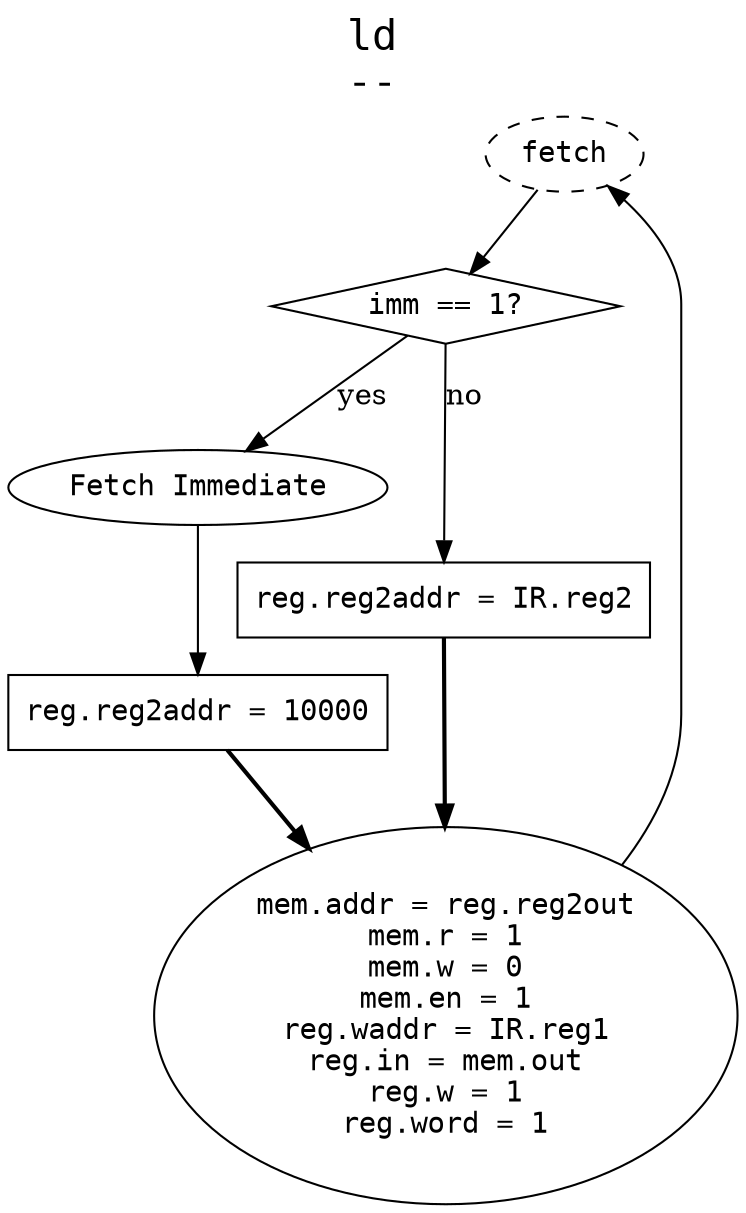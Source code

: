 digraph ld {
	label="ld\n--\n";
	labelloc="t";
	fontsize=20;
	fontname="mono";

	node [shape=oval, fontname="mono"];
	fetch [style=dashed];
	FetchImm [label="Fetch Immediate"];
	Load [label="mem.addr = reg.reg2out\nmem.r = 1\nmem.w = 0\nmem.en = 1\nreg.waddr = IR.reg1\nreg.in = mem.out\nreg.w = 1\nreg.word = 1"];

	node [shape=diamond, fontname="mono"];
	IsImm [label="imm == 1?"];

	node [shape=rect, fontname="mono"];
	Reg2 [label="reg.reg2addr = IR.reg2"];
	RegImm [label="reg.reg2addr = 10000"];

	fetch -> IsImm;
	IsImm -> FetchImm [label="yes"];
	IsImm -> Reg2     [label="no"];
	
	Reg2  -> Load     [style=bold];

	FetchImm -> RegImm;
	RegImm -> Load    [style=bold];

	Load -> fetch;
}
